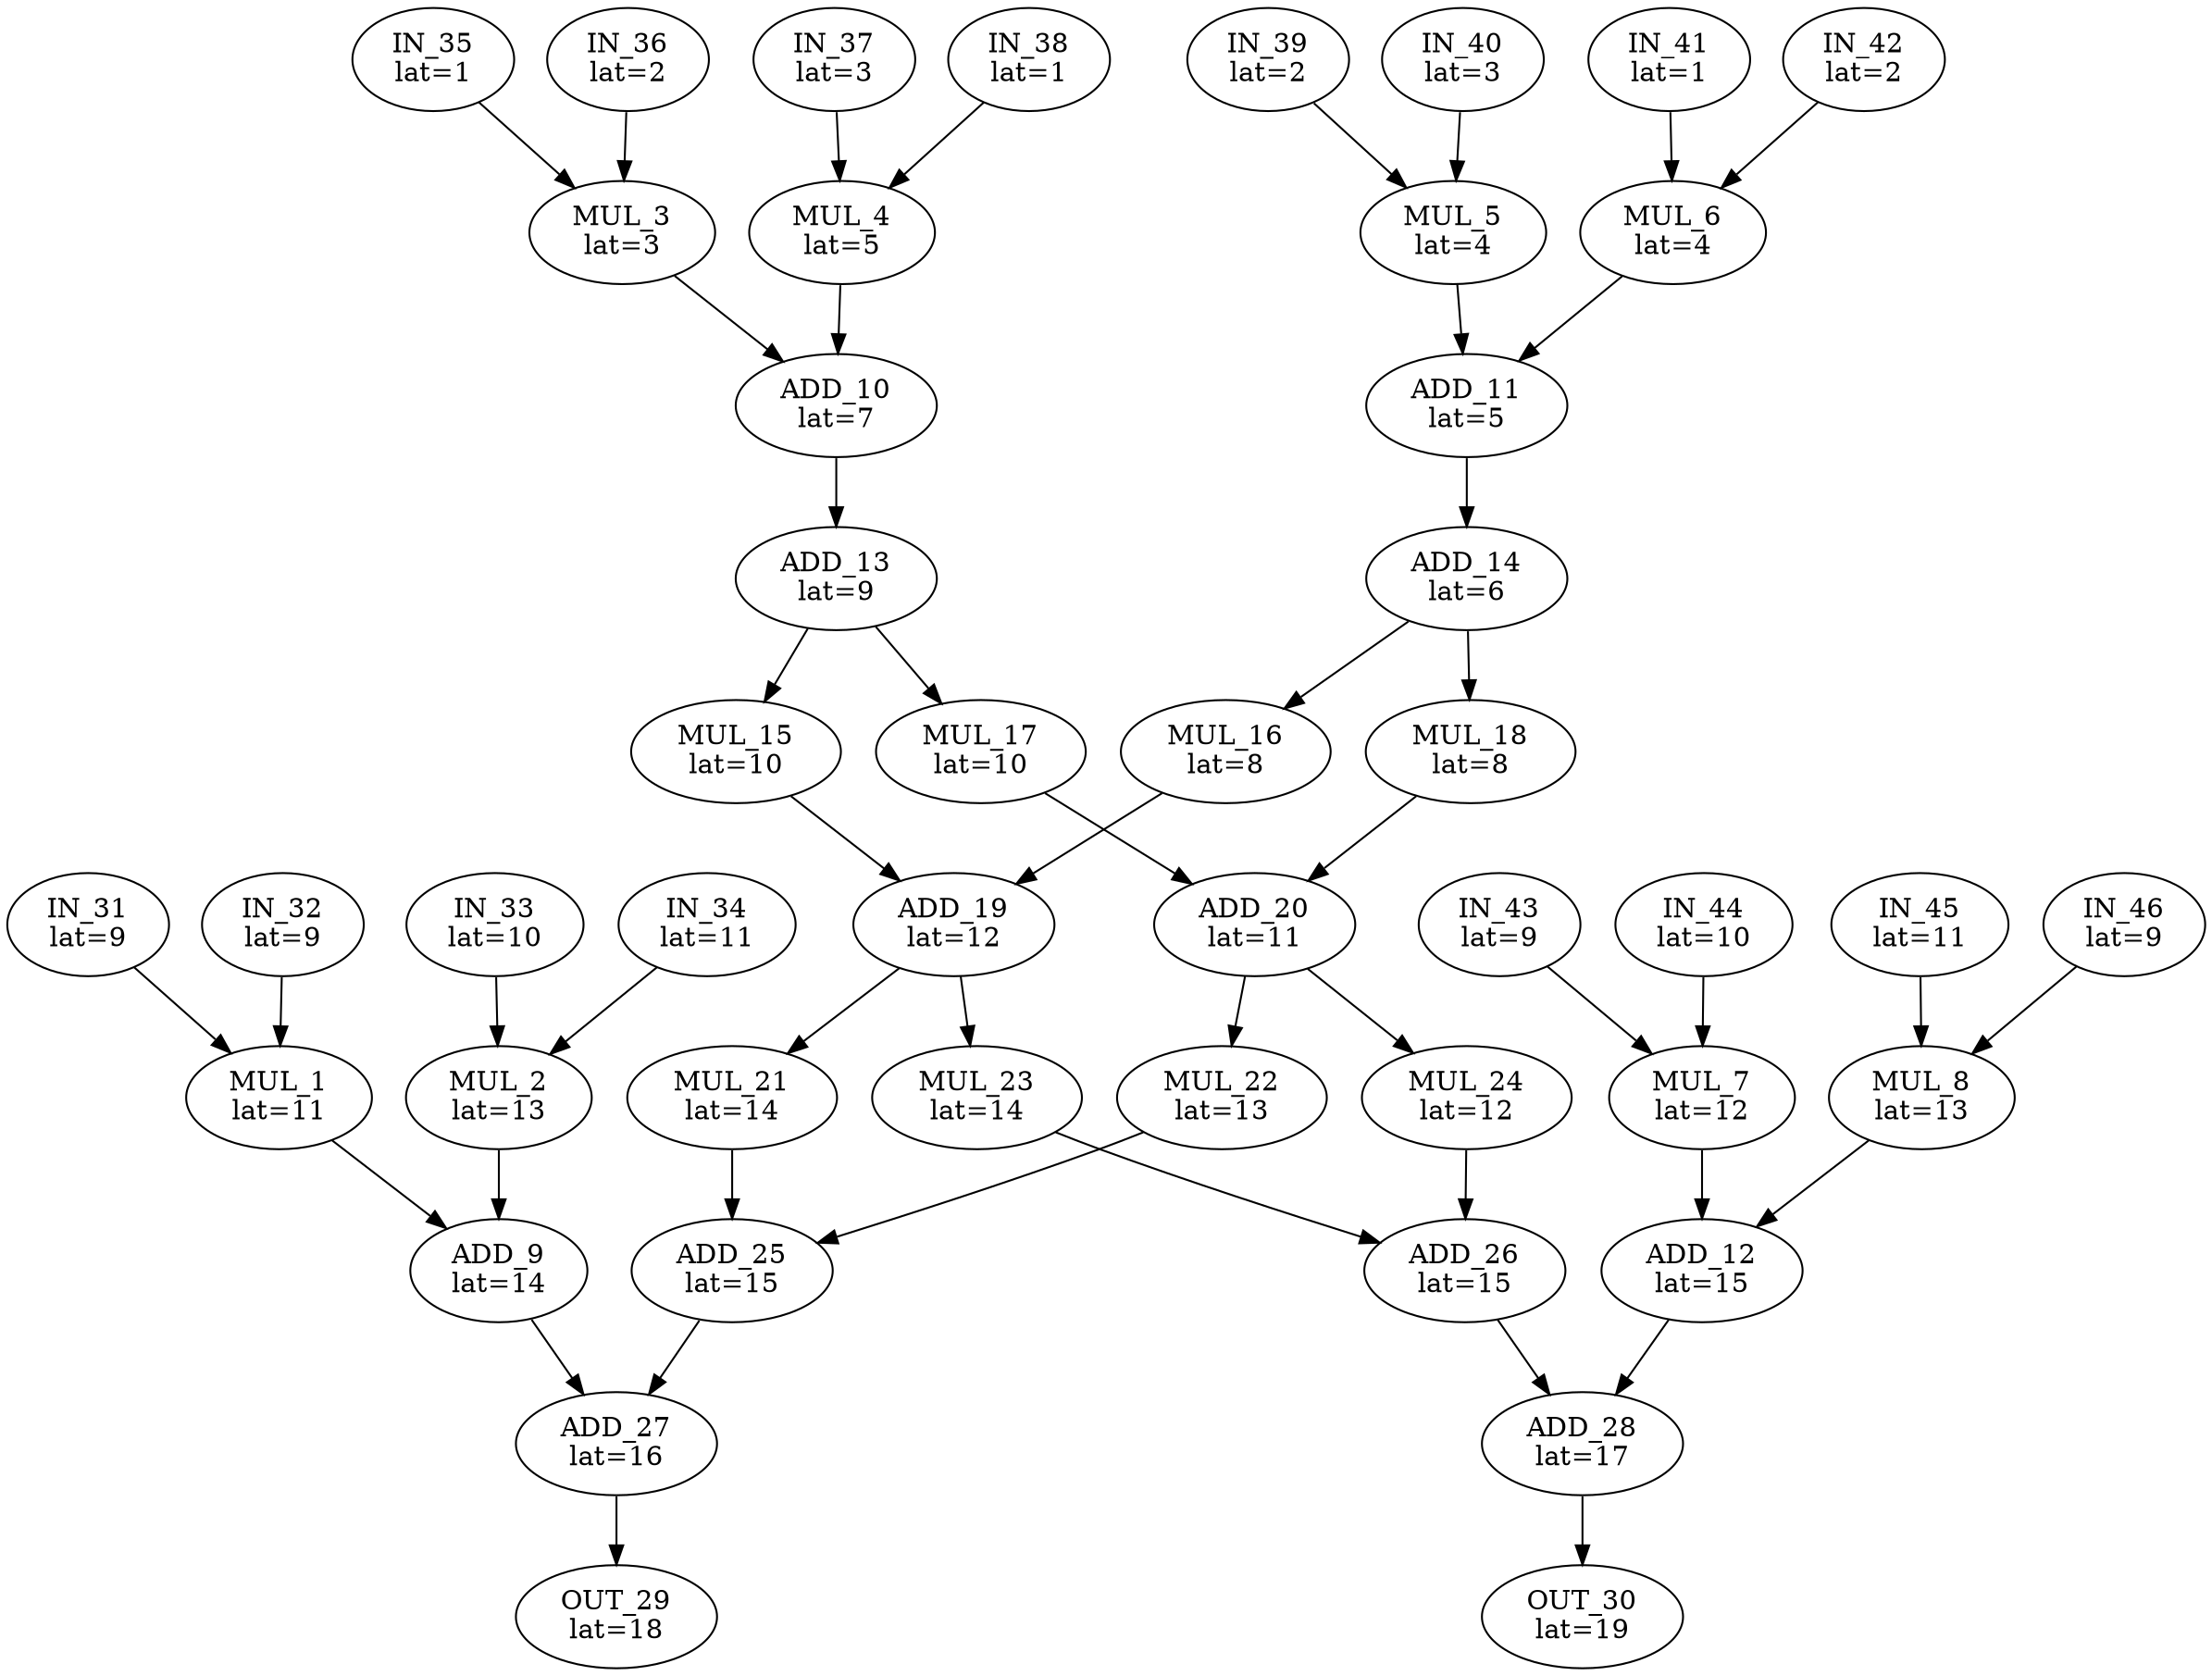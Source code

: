Digraph G {
"MUL_1"[label = "\N\nlat=11"];
"IN_31"->"MUL_1";
"IN_32"->"MUL_1";
"MUL_2"[label = "\N\nlat=13"];
"IN_33"->"MUL_2";
"IN_34"->"MUL_2";
"MUL_3"[label = "\N\nlat=3"];
"IN_35"->"MUL_3";
"IN_36"->"MUL_3";
"MUL_4"[label = "\N\nlat=5"];
"IN_37"->"MUL_4";
"IN_38"->"MUL_4";
"MUL_5"[label = "\N\nlat=4"];
"IN_39"->"MUL_5";
"IN_40"->"MUL_5";
"MUL_6"[label = "\N\nlat=4"];
"IN_41"->"MUL_6";
"IN_42"->"MUL_6";
"MUL_7"[label = "\N\nlat=12"];
"IN_43"->"MUL_7";
"IN_44"->"MUL_7";
"MUL_8"[label = "\N\nlat=13"];
"IN_45"->"MUL_8";
"IN_46"->"MUL_8";
"ADD_9"[label = "\N\nlat=14"];
"MUL_1"->"ADD_9";
"MUL_2"->"ADD_9";
"ADD_10"[label = "\N\nlat=7"];
"MUL_3"->"ADD_10";
"MUL_4"->"ADD_10";
"ADD_11"[label = "\N\nlat=5"];
"MUL_5"->"ADD_11";
"MUL_6"->"ADD_11";
"ADD_12"[label = "\N\nlat=15"];
"MUL_7"->"ADD_12";
"MUL_8"->"ADD_12";
"ADD_13"[label = "\N\nlat=9"];
"ADD_10"->"ADD_13";
"ADD_14"[label = "\N\nlat=6"];
"ADD_11"->"ADD_14";
"MUL_15"[label = "\N\nlat=10"];
"ADD_13"->"MUL_15";
"MUL_16"[label = "\N\nlat=8"];
"ADD_14"->"MUL_16";
"MUL_17"[label = "\N\nlat=10"];
"ADD_13"->"MUL_17";
"MUL_18"[label = "\N\nlat=8"];
"ADD_14"->"MUL_18";
"ADD_19"[label = "\N\nlat=12"];
"MUL_15"->"ADD_19";
"MUL_16"->"ADD_19";
"ADD_20"[label = "\N\nlat=11"];
"MUL_17"->"ADD_20";
"MUL_18"->"ADD_20";
"MUL_21"[label = "\N\nlat=14"];
"ADD_19"->"MUL_21";
"MUL_22"[label = "\N\nlat=13"];
"ADD_20"->"MUL_22";
"MUL_23"[label = "\N\nlat=14"];
"ADD_19"->"MUL_23";
"MUL_24"[label = "\N\nlat=12"];
"ADD_20"->"MUL_24";
"ADD_25"[label = "\N\nlat=15"];
"MUL_21"->"ADD_25";
"MUL_22"->"ADD_25";
"ADD_26"[label = "\N\nlat=15"];
"MUL_23"->"ADD_26";
"MUL_24"->"ADD_26";
"ADD_27"[label = "\N\nlat=16"];
"ADD_9"->"ADD_27";
"ADD_25"->"ADD_27";
"ADD_28"[label = "\N\nlat=17"];
"ADD_12"->"ADD_28";
"ADD_26"->"ADD_28";
"OUT_29"[label = "\N\nlat=18"];
"ADD_27"->"OUT_29";
"OUT_30"[label = "\N\nlat=19"];
"ADD_28"->"OUT_30";
"IN_31"[label = "\N\nlat=9"];
"IN_32"[label = "\N\nlat=9"];
"IN_33"[label = "\N\nlat=10"];
"IN_34"[label = "\N\nlat=11"];
"IN_35"[label = "\N\nlat=1"];
"IN_36"[label = "\N\nlat=2"];
"IN_37"[label = "\N\nlat=3"];
"IN_38"[label = "\N\nlat=1"];
"IN_39"[label = "\N\nlat=2"];
"IN_40"[label = "\N\nlat=3"];
"IN_41"[label = "\N\nlat=1"];
"IN_42"[label = "\N\nlat=2"];
"IN_43"[label = "\N\nlat=9"];
"IN_44"[label = "\N\nlat=10"];
"IN_45"[label = "\N\nlat=11"];
"IN_46"[label = "\N\nlat=9"];
}

